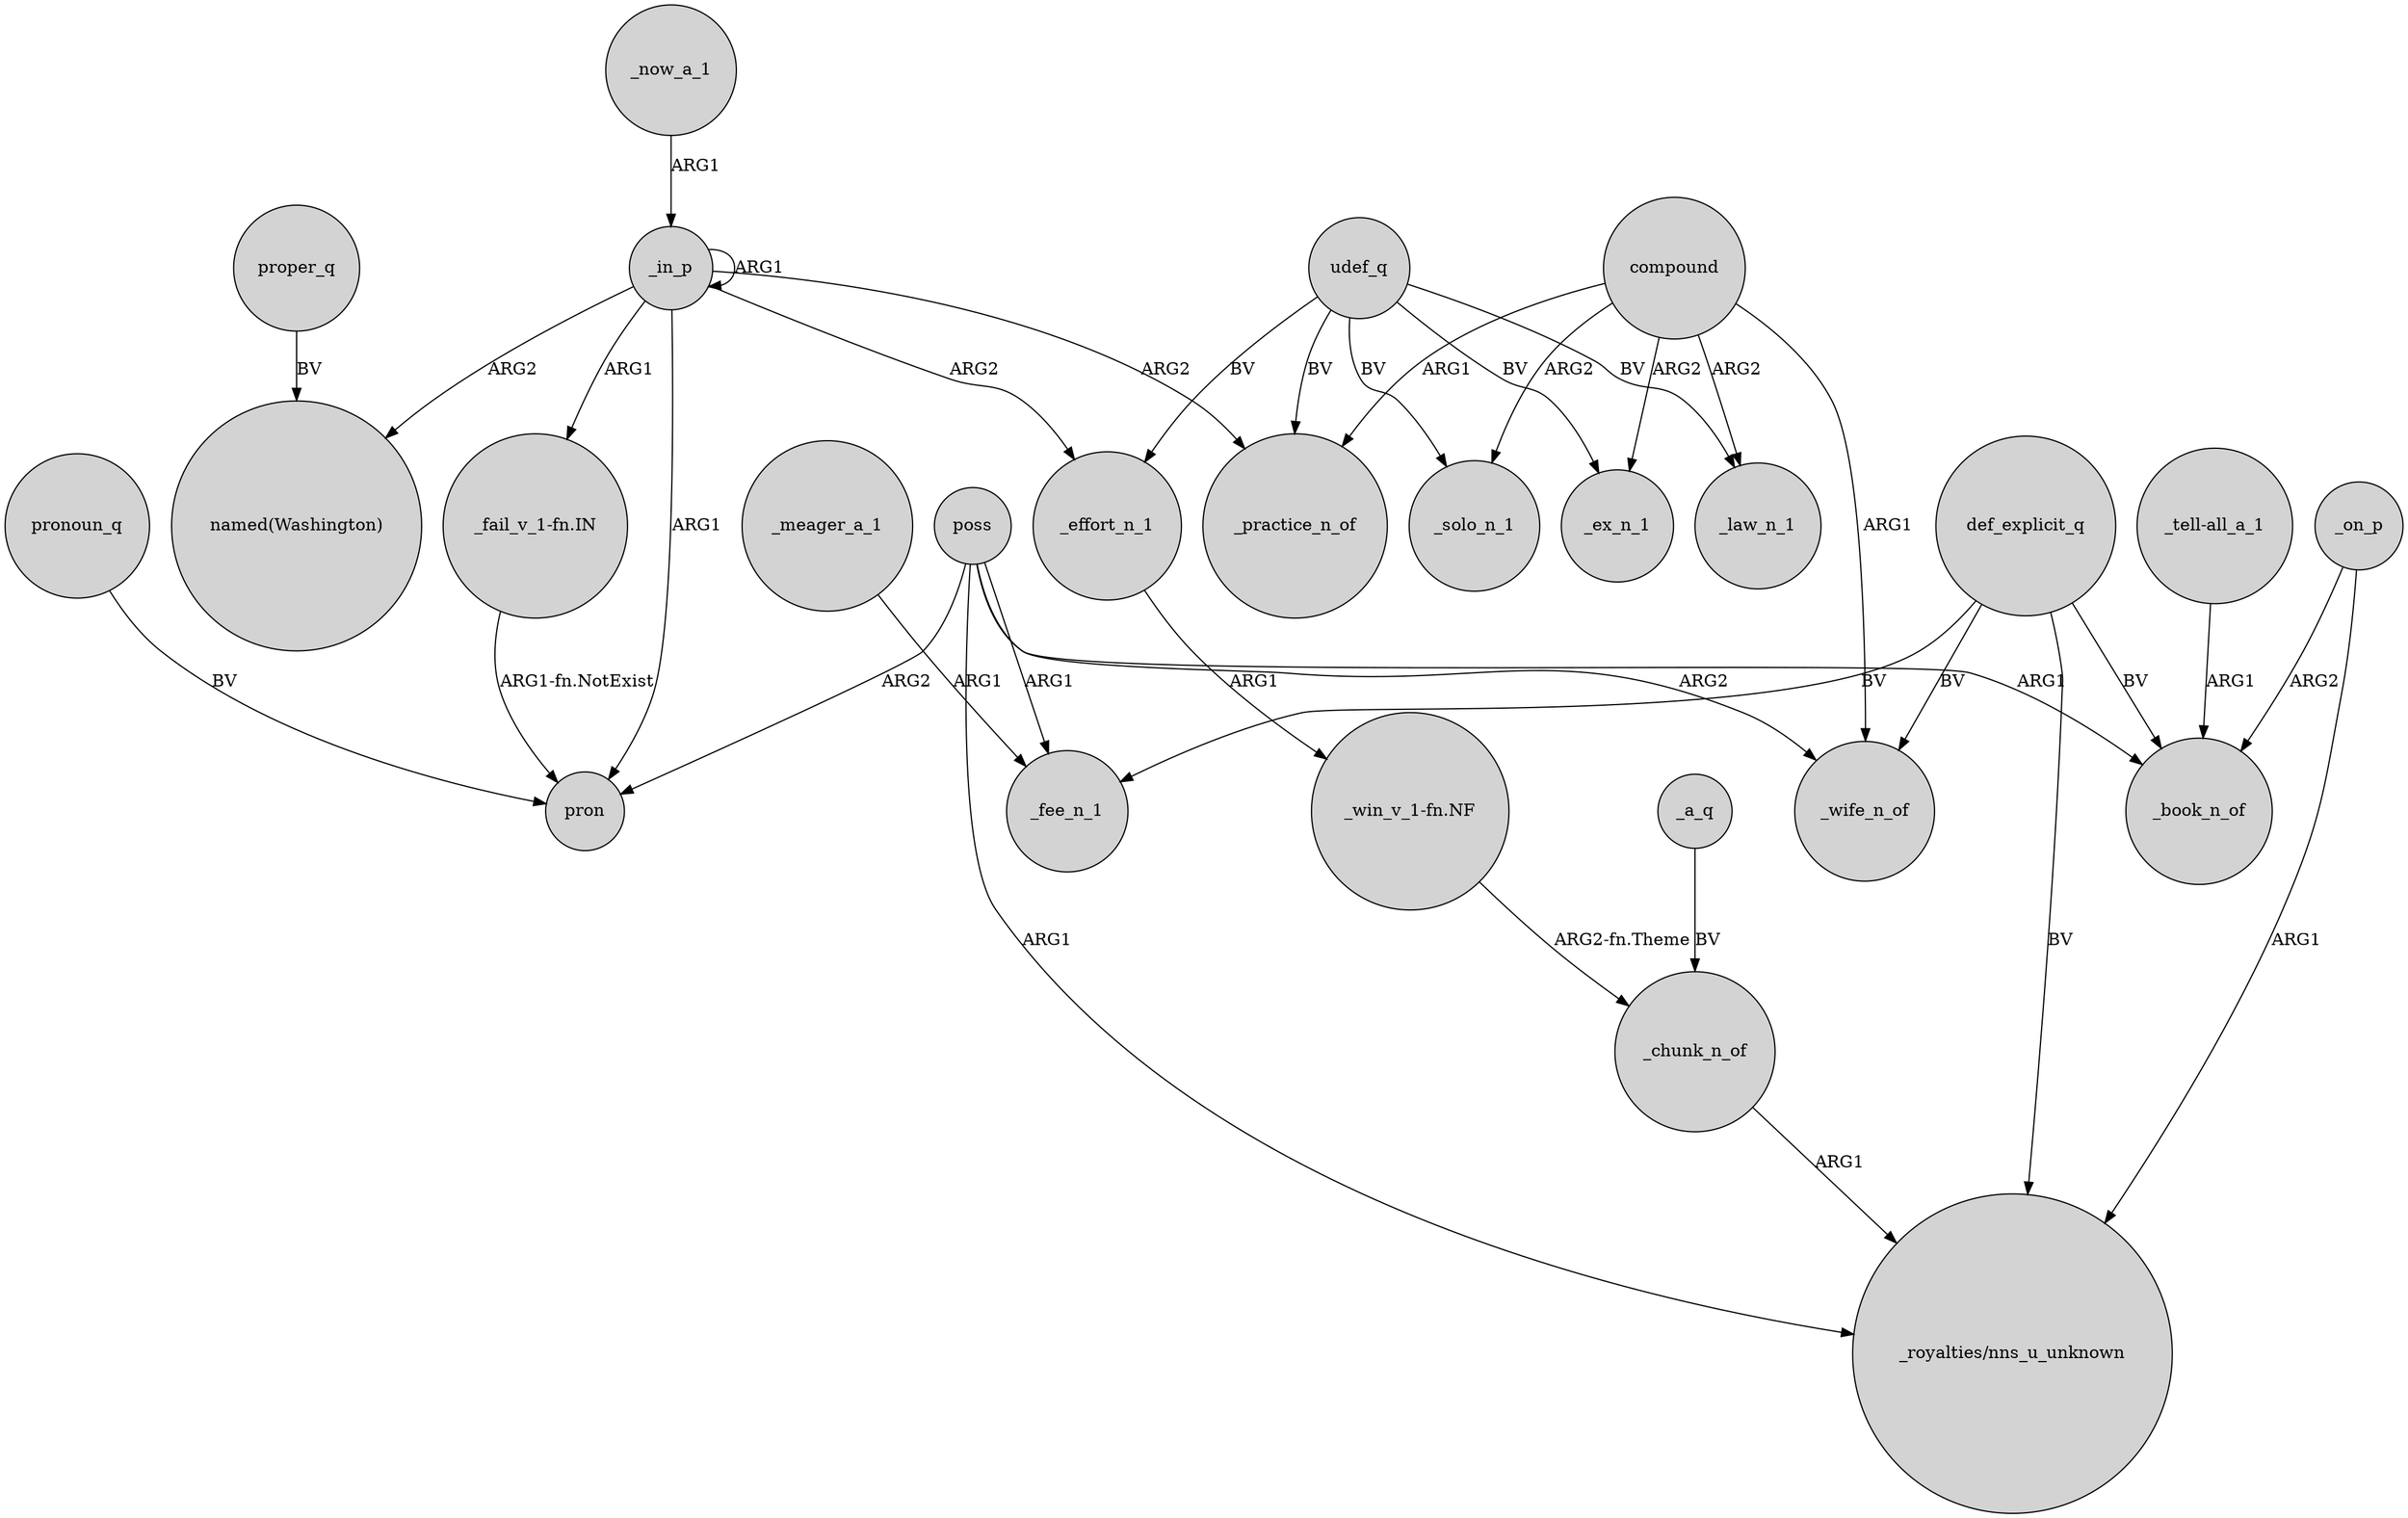 digraph {
	node [shape=circle style=filled]
	"_fail_v_1-fn.IN" -> pron [label="ARG1-fn.NotExist"]
	udef_q -> _solo_n_1 [label=BV]
	_in_p -> pron [label=ARG1]
	poss -> pron [label=ARG2]
	poss -> _wife_n_of [label=ARG2]
	_in_p -> _effort_n_1 [label=ARG2]
	_in_p -> "_fail_v_1-fn.IN" [label=ARG1]
	def_explicit_q -> _wife_n_of [label=BV]
	_effort_n_1 -> "_win_v_1-fn.NF" [label=ARG1]
	udef_q -> _ex_n_1 [label=BV]
	_chunk_n_of -> "_royalties/nns_u_unknown" [label=ARG1]
	compound -> _practice_n_of [label=ARG1]
	poss -> "_royalties/nns_u_unknown" [label=ARG1]
	udef_q -> _law_n_1 [label=BV]
	poss -> _book_n_of [label=ARG1]
	def_explicit_q -> _fee_n_1 [label=BV]
	proper_q -> "named(Washington)" [label=BV]
	_in_p -> _in_p [label=ARG1]
	pronoun_q -> pron [label=BV]
	compound -> _wife_n_of [label=ARG1]
	def_explicit_q -> "_royalties/nns_u_unknown" [label=BV]
	poss -> _fee_n_1 [label=ARG1]
	_meager_a_1 -> _fee_n_1 [label=ARG1]
	_on_p -> "_royalties/nns_u_unknown" [label=ARG1]
	_a_q -> _chunk_n_of [label=BV]
	compound -> _solo_n_1 [label=ARG2]
	_in_p -> _practice_n_of [label=ARG2]
	"_tell-all_a_1" -> _book_n_of [label=ARG1]
	_now_a_1 -> _in_p [label=ARG1]
	_on_p -> _book_n_of [label=ARG2]
	def_explicit_q -> _book_n_of [label=BV]
	_in_p -> "named(Washington)" [label=ARG2]
	udef_q -> _practice_n_of [label=BV]
	compound -> _ex_n_1 [label=ARG2]
	"_win_v_1-fn.NF" -> _chunk_n_of [label="ARG2-fn.Theme"]
	udef_q -> _effort_n_1 [label=BV]
	compound -> _law_n_1 [label=ARG2]
}
